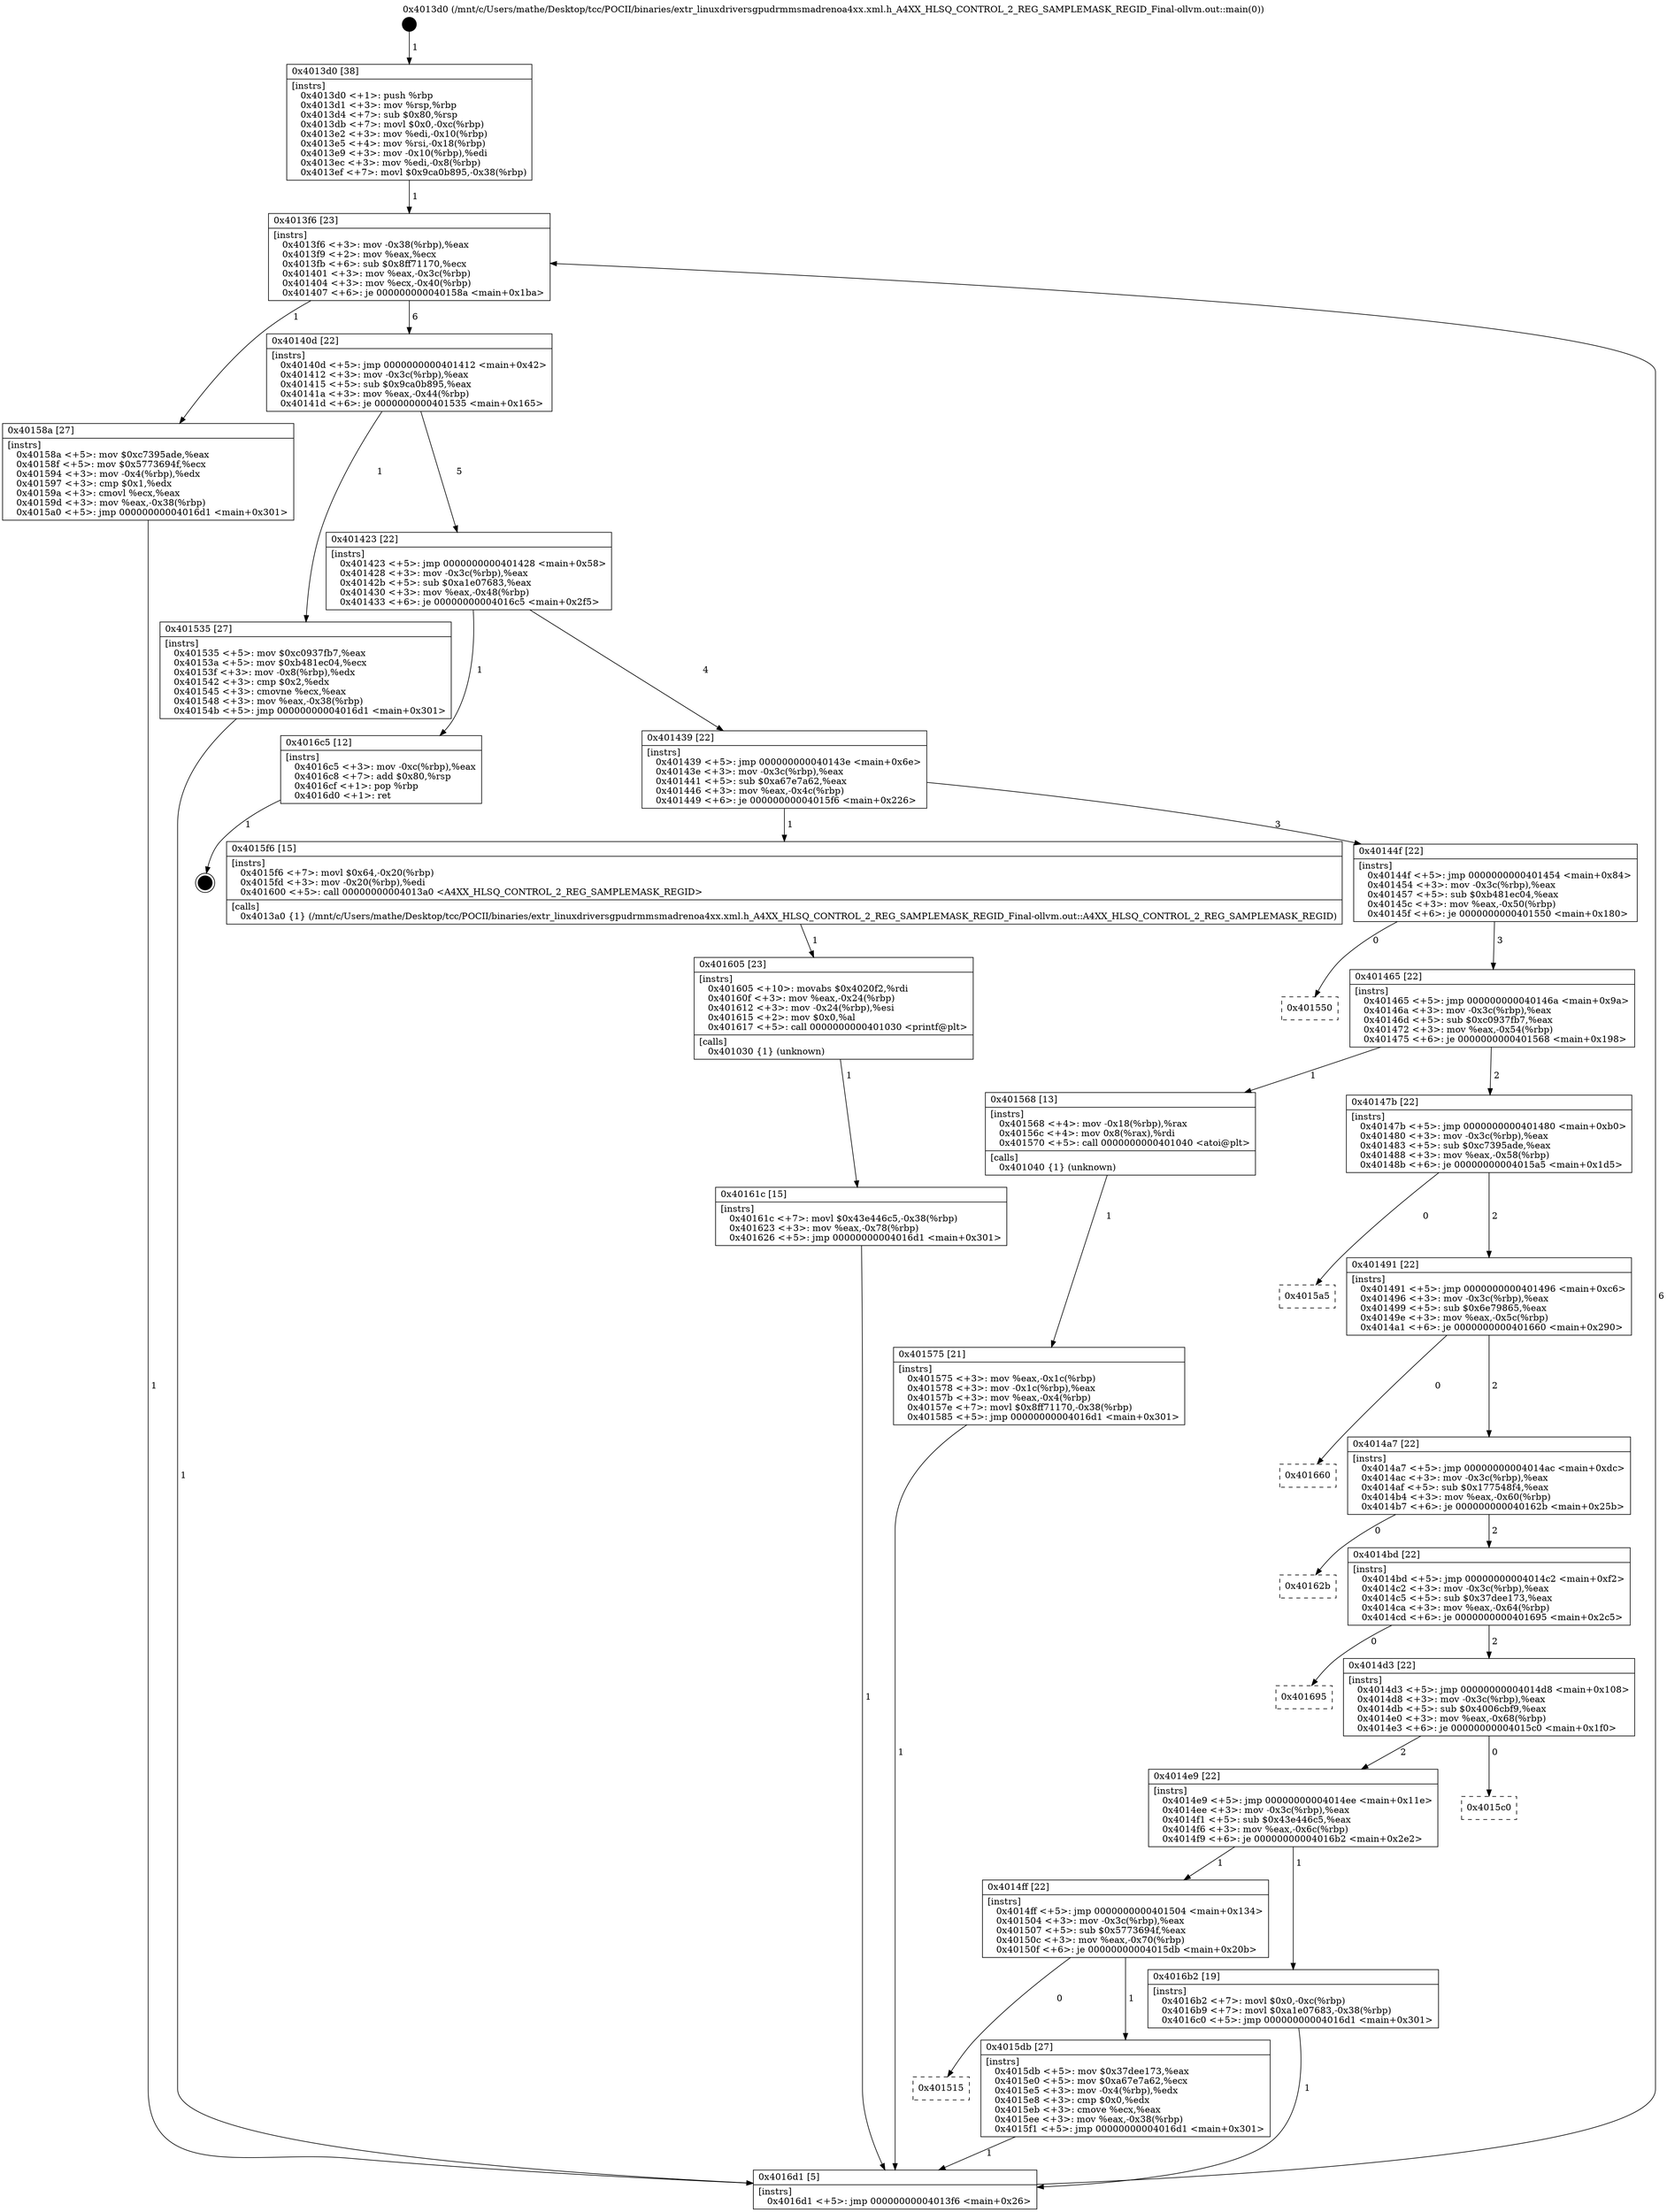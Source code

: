 digraph "0x4013d0" {
  label = "0x4013d0 (/mnt/c/Users/mathe/Desktop/tcc/POCII/binaries/extr_linuxdriversgpudrmmsmadrenoa4xx.xml.h_A4XX_HLSQ_CONTROL_2_REG_SAMPLEMASK_REGID_Final-ollvm.out::main(0))"
  labelloc = "t"
  node[shape=record]

  Entry [label="",width=0.3,height=0.3,shape=circle,fillcolor=black,style=filled]
  "0x4013f6" [label="{
     0x4013f6 [23]\l
     | [instrs]\l
     &nbsp;&nbsp;0x4013f6 \<+3\>: mov -0x38(%rbp),%eax\l
     &nbsp;&nbsp;0x4013f9 \<+2\>: mov %eax,%ecx\l
     &nbsp;&nbsp;0x4013fb \<+6\>: sub $0x8ff71170,%ecx\l
     &nbsp;&nbsp;0x401401 \<+3\>: mov %eax,-0x3c(%rbp)\l
     &nbsp;&nbsp;0x401404 \<+3\>: mov %ecx,-0x40(%rbp)\l
     &nbsp;&nbsp;0x401407 \<+6\>: je 000000000040158a \<main+0x1ba\>\l
  }"]
  "0x40158a" [label="{
     0x40158a [27]\l
     | [instrs]\l
     &nbsp;&nbsp;0x40158a \<+5\>: mov $0xc7395ade,%eax\l
     &nbsp;&nbsp;0x40158f \<+5\>: mov $0x5773694f,%ecx\l
     &nbsp;&nbsp;0x401594 \<+3\>: mov -0x4(%rbp),%edx\l
     &nbsp;&nbsp;0x401597 \<+3\>: cmp $0x1,%edx\l
     &nbsp;&nbsp;0x40159a \<+3\>: cmovl %ecx,%eax\l
     &nbsp;&nbsp;0x40159d \<+3\>: mov %eax,-0x38(%rbp)\l
     &nbsp;&nbsp;0x4015a0 \<+5\>: jmp 00000000004016d1 \<main+0x301\>\l
  }"]
  "0x40140d" [label="{
     0x40140d [22]\l
     | [instrs]\l
     &nbsp;&nbsp;0x40140d \<+5\>: jmp 0000000000401412 \<main+0x42\>\l
     &nbsp;&nbsp;0x401412 \<+3\>: mov -0x3c(%rbp),%eax\l
     &nbsp;&nbsp;0x401415 \<+5\>: sub $0x9ca0b895,%eax\l
     &nbsp;&nbsp;0x40141a \<+3\>: mov %eax,-0x44(%rbp)\l
     &nbsp;&nbsp;0x40141d \<+6\>: je 0000000000401535 \<main+0x165\>\l
  }"]
  Exit [label="",width=0.3,height=0.3,shape=circle,fillcolor=black,style=filled,peripheries=2]
  "0x401535" [label="{
     0x401535 [27]\l
     | [instrs]\l
     &nbsp;&nbsp;0x401535 \<+5\>: mov $0xc0937fb7,%eax\l
     &nbsp;&nbsp;0x40153a \<+5\>: mov $0xb481ec04,%ecx\l
     &nbsp;&nbsp;0x40153f \<+3\>: mov -0x8(%rbp),%edx\l
     &nbsp;&nbsp;0x401542 \<+3\>: cmp $0x2,%edx\l
     &nbsp;&nbsp;0x401545 \<+3\>: cmovne %ecx,%eax\l
     &nbsp;&nbsp;0x401548 \<+3\>: mov %eax,-0x38(%rbp)\l
     &nbsp;&nbsp;0x40154b \<+5\>: jmp 00000000004016d1 \<main+0x301\>\l
  }"]
  "0x401423" [label="{
     0x401423 [22]\l
     | [instrs]\l
     &nbsp;&nbsp;0x401423 \<+5\>: jmp 0000000000401428 \<main+0x58\>\l
     &nbsp;&nbsp;0x401428 \<+3\>: mov -0x3c(%rbp),%eax\l
     &nbsp;&nbsp;0x40142b \<+5\>: sub $0xa1e07683,%eax\l
     &nbsp;&nbsp;0x401430 \<+3\>: mov %eax,-0x48(%rbp)\l
     &nbsp;&nbsp;0x401433 \<+6\>: je 00000000004016c5 \<main+0x2f5\>\l
  }"]
  "0x4016d1" [label="{
     0x4016d1 [5]\l
     | [instrs]\l
     &nbsp;&nbsp;0x4016d1 \<+5\>: jmp 00000000004013f6 \<main+0x26\>\l
  }"]
  "0x4013d0" [label="{
     0x4013d0 [38]\l
     | [instrs]\l
     &nbsp;&nbsp;0x4013d0 \<+1\>: push %rbp\l
     &nbsp;&nbsp;0x4013d1 \<+3\>: mov %rsp,%rbp\l
     &nbsp;&nbsp;0x4013d4 \<+7\>: sub $0x80,%rsp\l
     &nbsp;&nbsp;0x4013db \<+7\>: movl $0x0,-0xc(%rbp)\l
     &nbsp;&nbsp;0x4013e2 \<+3\>: mov %edi,-0x10(%rbp)\l
     &nbsp;&nbsp;0x4013e5 \<+4\>: mov %rsi,-0x18(%rbp)\l
     &nbsp;&nbsp;0x4013e9 \<+3\>: mov -0x10(%rbp),%edi\l
     &nbsp;&nbsp;0x4013ec \<+3\>: mov %edi,-0x8(%rbp)\l
     &nbsp;&nbsp;0x4013ef \<+7\>: movl $0x9ca0b895,-0x38(%rbp)\l
  }"]
  "0x40161c" [label="{
     0x40161c [15]\l
     | [instrs]\l
     &nbsp;&nbsp;0x40161c \<+7\>: movl $0x43e446c5,-0x38(%rbp)\l
     &nbsp;&nbsp;0x401623 \<+3\>: mov %eax,-0x78(%rbp)\l
     &nbsp;&nbsp;0x401626 \<+5\>: jmp 00000000004016d1 \<main+0x301\>\l
  }"]
  "0x4016c5" [label="{
     0x4016c5 [12]\l
     | [instrs]\l
     &nbsp;&nbsp;0x4016c5 \<+3\>: mov -0xc(%rbp),%eax\l
     &nbsp;&nbsp;0x4016c8 \<+7\>: add $0x80,%rsp\l
     &nbsp;&nbsp;0x4016cf \<+1\>: pop %rbp\l
     &nbsp;&nbsp;0x4016d0 \<+1\>: ret\l
  }"]
  "0x401439" [label="{
     0x401439 [22]\l
     | [instrs]\l
     &nbsp;&nbsp;0x401439 \<+5\>: jmp 000000000040143e \<main+0x6e\>\l
     &nbsp;&nbsp;0x40143e \<+3\>: mov -0x3c(%rbp),%eax\l
     &nbsp;&nbsp;0x401441 \<+5\>: sub $0xa67e7a62,%eax\l
     &nbsp;&nbsp;0x401446 \<+3\>: mov %eax,-0x4c(%rbp)\l
     &nbsp;&nbsp;0x401449 \<+6\>: je 00000000004015f6 \<main+0x226\>\l
  }"]
  "0x401605" [label="{
     0x401605 [23]\l
     | [instrs]\l
     &nbsp;&nbsp;0x401605 \<+10\>: movabs $0x4020f2,%rdi\l
     &nbsp;&nbsp;0x40160f \<+3\>: mov %eax,-0x24(%rbp)\l
     &nbsp;&nbsp;0x401612 \<+3\>: mov -0x24(%rbp),%esi\l
     &nbsp;&nbsp;0x401615 \<+2\>: mov $0x0,%al\l
     &nbsp;&nbsp;0x401617 \<+5\>: call 0000000000401030 \<printf@plt\>\l
     | [calls]\l
     &nbsp;&nbsp;0x401030 \{1\} (unknown)\l
  }"]
  "0x4015f6" [label="{
     0x4015f6 [15]\l
     | [instrs]\l
     &nbsp;&nbsp;0x4015f6 \<+7\>: movl $0x64,-0x20(%rbp)\l
     &nbsp;&nbsp;0x4015fd \<+3\>: mov -0x20(%rbp),%edi\l
     &nbsp;&nbsp;0x401600 \<+5\>: call 00000000004013a0 \<A4XX_HLSQ_CONTROL_2_REG_SAMPLEMASK_REGID\>\l
     | [calls]\l
     &nbsp;&nbsp;0x4013a0 \{1\} (/mnt/c/Users/mathe/Desktop/tcc/POCII/binaries/extr_linuxdriversgpudrmmsmadrenoa4xx.xml.h_A4XX_HLSQ_CONTROL_2_REG_SAMPLEMASK_REGID_Final-ollvm.out::A4XX_HLSQ_CONTROL_2_REG_SAMPLEMASK_REGID)\l
  }"]
  "0x40144f" [label="{
     0x40144f [22]\l
     | [instrs]\l
     &nbsp;&nbsp;0x40144f \<+5\>: jmp 0000000000401454 \<main+0x84\>\l
     &nbsp;&nbsp;0x401454 \<+3\>: mov -0x3c(%rbp),%eax\l
     &nbsp;&nbsp;0x401457 \<+5\>: sub $0xb481ec04,%eax\l
     &nbsp;&nbsp;0x40145c \<+3\>: mov %eax,-0x50(%rbp)\l
     &nbsp;&nbsp;0x40145f \<+6\>: je 0000000000401550 \<main+0x180\>\l
  }"]
  "0x401515" [label="{
     0x401515\l
  }", style=dashed]
  "0x401550" [label="{
     0x401550\l
  }", style=dashed]
  "0x401465" [label="{
     0x401465 [22]\l
     | [instrs]\l
     &nbsp;&nbsp;0x401465 \<+5\>: jmp 000000000040146a \<main+0x9a\>\l
     &nbsp;&nbsp;0x40146a \<+3\>: mov -0x3c(%rbp),%eax\l
     &nbsp;&nbsp;0x40146d \<+5\>: sub $0xc0937fb7,%eax\l
     &nbsp;&nbsp;0x401472 \<+3\>: mov %eax,-0x54(%rbp)\l
     &nbsp;&nbsp;0x401475 \<+6\>: je 0000000000401568 \<main+0x198\>\l
  }"]
  "0x4015db" [label="{
     0x4015db [27]\l
     | [instrs]\l
     &nbsp;&nbsp;0x4015db \<+5\>: mov $0x37dee173,%eax\l
     &nbsp;&nbsp;0x4015e0 \<+5\>: mov $0xa67e7a62,%ecx\l
     &nbsp;&nbsp;0x4015e5 \<+3\>: mov -0x4(%rbp),%edx\l
     &nbsp;&nbsp;0x4015e8 \<+3\>: cmp $0x0,%edx\l
     &nbsp;&nbsp;0x4015eb \<+3\>: cmove %ecx,%eax\l
     &nbsp;&nbsp;0x4015ee \<+3\>: mov %eax,-0x38(%rbp)\l
     &nbsp;&nbsp;0x4015f1 \<+5\>: jmp 00000000004016d1 \<main+0x301\>\l
  }"]
  "0x401568" [label="{
     0x401568 [13]\l
     | [instrs]\l
     &nbsp;&nbsp;0x401568 \<+4\>: mov -0x18(%rbp),%rax\l
     &nbsp;&nbsp;0x40156c \<+4\>: mov 0x8(%rax),%rdi\l
     &nbsp;&nbsp;0x401570 \<+5\>: call 0000000000401040 \<atoi@plt\>\l
     | [calls]\l
     &nbsp;&nbsp;0x401040 \{1\} (unknown)\l
  }"]
  "0x40147b" [label="{
     0x40147b [22]\l
     | [instrs]\l
     &nbsp;&nbsp;0x40147b \<+5\>: jmp 0000000000401480 \<main+0xb0\>\l
     &nbsp;&nbsp;0x401480 \<+3\>: mov -0x3c(%rbp),%eax\l
     &nbsp;&nbsp;0x401483 \<+5\>: sub $0xc7395ade,%eax\l
     &nbsp;&nbsp;0x401488 \<+3\>: mov %eax,-0x58(%rbp)\l
     &nbsp;&nbsp;0x40148b \<+6\>: je 00000000004015a5 \<main+0x1d5\>\l
  }"]
  "0x401575" [label="{
     0x401575 [21]\l
     | [instrs]\l
     &nbsp;&nbsp;0x401575 \<+3\>: mov %eax,-0x1c(%rbp)\l
     &nbsp;&nbsp;0x401578 \<+3\>: mov -0x1c(%rbp),%eax\l
     &nbsp;&nbsp;0x40157b \<+3\>: mov %eax,-0x4(%rbp)\l
     &nbsp;&nbsp;0x40157e \<+7\>: movl $0x8ff71170,-0x38(%rbp)\l
     &nbsp;&nbsp;0x401585 \<+5\>: jmp 00000000004016d1 \<main+0x301\>\l
  }"]
  "0x4014ff" [label="{
     0x4014ff [22]\l
     | [instrs]\l
     &nbsp;&nbsp;0x4014ff \<+5\>: jmp 0000000000401504 \<main+0x134\>\l
     &nbsp;&nbsp;0x401504 \<+3\>: mov -0x3c(%rbp),%eax\l
     &nbsp;&nbsp;0x401507 \<+5\>: sub $0x5773694f,%eax\l
     &nbsp;&nbsp;0x40150c \<+3\>: mov %eax,-0x70(%rbp)\l
     &nbsp;&nbsp;0x40150f \<+6\>: je 00000000004015db \<main+0x20b\>\l
  }"]
  "0x4015a5" [label="{
     0x4015a5\l
  }", style=dashed]
  "0x401491" [label="{
     0x401491 [22]\l
     | [instrs]\l
     &nbsp;&nbsp;0x401491 \<+5\>: jmp 0000000000401496 \<main+0xc6\>\l
     &nbsp;&nbsp;0x401496 \<+3\>: mov -0x3c(%rbp),%eax\l
     &nbsp;&nbsp;0x401499 \<+5\>: sub $0x6e79865,%eax\l
     &nbsp;&nbsp;0x40149e \<+3\>: mov %eax,-0x5c(%rbp)\l
     &nbsp;&nbsp;0x4014a1 \<+6\>: je 0000000000401660 \<main+0x290\>\l
  }"]
  "0x4016b2" [label="{
     0x4016b2 [19]\l
     | [instrs]\l
     &nbsp;&nbsp;0x4016b2 \<+7\>: movl $0x0,-0xc(%rbp)\l
     &nbsp;&nbsp;0x4016b9 \<+7\>: movl $0xa1e07683,-0x38(%rbp)\l
     &nbsp;&nbsp;0x4016c0 \<+5\>: jmp 00000000004016d1 \<main+0x301\>\l
  }"]
  "0x401660" [label="{
     0x401660\l
  }", style=dashed]
  "0x4014a7" [label="{
     0x4014a7 [22]\l
     | [instrs]\l
     &nbsp;&nbsp;0x4014a7 \<+5\>: jmp 00000000004014ac \<main+0xdc\>\l
     &nbsp;&nbsp;0x4014ac \<+3\>: mov -0x3c(%rbp),%eax\l
     &nbsp;&nbsp;0x4014af \<+5\>: sub $0x177548f4,%eax\l
     &nbsp;&nbsp;0x4014b4 \<+3\>: mov %eax,-0x60(%rbp)\l
     &nbsp;&nbsp;0x4014b7 \<+6\>: je 000000000040162b \<main+0x25b\>\l
  }"]
  "0x4014e9" [label="{
     0x4014e9 [22]\l
     | [instrs]\l
     &nbsp;&nbsp;0x4014e9 \<+5\>: jmp 00000000004014ee \<main+0x11e\>\l
     &nbsp;&nbsp;0x4014ee \<+3\>: mov -0x3c(%rbp),%eax\l
     &nbsp;&nbsp;0x4014f1 \<+5\>: sub $0x43e446c5,%eax\l
     &nbsp;&nbsp;0x4014f6 \<+3\>: mov %eax,-0x6c(%rbp)\l
     &nbsp;&nbsp;0x4014f9 \<+6\>: je 00000000004016b2 \<main+0x2e2\>\l
  }"]
  "0x40162b" [label="{
     0x40162b\l
  }", style=dashed]
  "0x4014bd" [label="{
     0x4014bd [22]\l
     | [instrs]\l
     &nbsp;&nbsp;0x4014bd \<+5\>: jmp 00000000004014c2 \<main+0xf2\>\l
     &nbsp;&nbsp;0x4014c2 \<+3\>: mov -0x3c(%rbp),%eax\l
     &nbsp;&nbsp;0x4014c5 \<+5\>: sub $0x37dee173,%eax\l
     &nbsp;&nbsp;0x4014ca \<+3\>: mov %eax,-0x64(%rbp)\l
     &nbsp;&nbsp;0x4014cd \<+6\>: je 0000000000401695 \<main+0x2c5\>\l
  }"]
  "0x4015c0" [label="{
     0x4015c0\l
  }", style=dashed]
  "0x401695" [label="{
     0x401695\l
  }", style=dashed]
  "0x4014d3" [label="{
     0x4014d3 [22]\l
     | [instrs]\l
     &nbsp;&nbsp;0x4014d3 \<+5\>: jmp 00000000004014d8 \<main+0x108\>\l
     &nbsp;&nbsp;0x4014d8 \<+3\>: mov -0x3c(%rbp),%eax\l
     &nbsp;&nbsp;0x4014db \<+5\>: sub $0x4006cbf9,%eax\l
     &nbsp;&nbsp;0x4014e0 \<+3\>: mov %eax,-0x68(%rbp)\l
     &nbsp;&nbsp;0x4014e3 \<+6\>: je 00000000004015c0 \<main+0x1f0\>\l
  }"]
  Entry -> "0x4013d0" [label=" 1"]
  "0x4013f6" -> "0x40158a" [label=" 1"]
  "0x4013f6" -> "0x40140d" [label=" 6"]
  "0x4016c5" -> Exit [label=" 1"]
  "0x40140d" -> "0x401535" [label=" 1"]
  "0x40140d" -> "0x401423" [label=" 5"]
  "0x401535" -> "0x4016d1" [label=" 1"]
  "0x4013d0" -> "0x4013f6" [label=" 1"]
  "0x4016d1" -> "0x4013f6" [label=" 6"]
  "0x4016b2" -> "0x4016d1" [label=" 1"]
  "0x401423" -> "0x4016c5" [label=" 1"]
  "0x401423" -> "0x401439" [label=" 4"]
  "0x40161c" -> "0x4016d1" [label=" 1"]
  "0x401439" -> "0x4015f6" [label=" 1"]
  "0x401439" -> "0x40144f" [label=" 3"]
  "0x401605" -> "0x40161c" [label=" 1"]
  "0x40144f" -> "0x401550" [label=" 0"]
  "0x40144f" -> "0x401465" [label=" 3"]
  "0x4015f6" -> "0x401605" [label=" 1"]
  "0x401465" -> "0x401568" [label=" 1"]
  "0x401465" -> "0x40147b" [label=" 2"]
  "0x401568" -> "0x401575" [label=" 1"]
  "0x401575" -> "0x4016d1" [label=" 1"]
  "0x40158a" -> "0x4016d1" [label=" 1"]
  "0x4015db" -> "0x4016d1" [label=" 1"]
  "0x40147b" -> "0x4015a5" [label=" 0"]
  "0x40147b" -> "0x401491" [label=" 2"]
  "0x4014ff" -> "0x4015db" [label=" 1"]
  "0x401491" -> "0x401660" [label=" 0"]
  "0x401491" -> "0x4014a7" [label=" 2"]
  "0x4014ff" -> "0x401515" [label=" 0"]
  "0x4014a7" -> "0x40162b" [label=" 0"]
  "0x4014a7" -> "0x4014bd" [label=" 2"]
  "0x4014e9" -> "0x4016b2" [label=" 1"]
  "0x4014bd" -> "0x401695" [label=" 0"]
  "0x4014bd" -> "0x4014d3" [label=" 2"]
  "0x4014e9" -> "0x4014ff" [label=" 1"]
  "0x4014d3" -> "0x4015c0" [label=" 0"]
  "0x4014d3" -> "0x4014e9" [label=" 2"]
}
